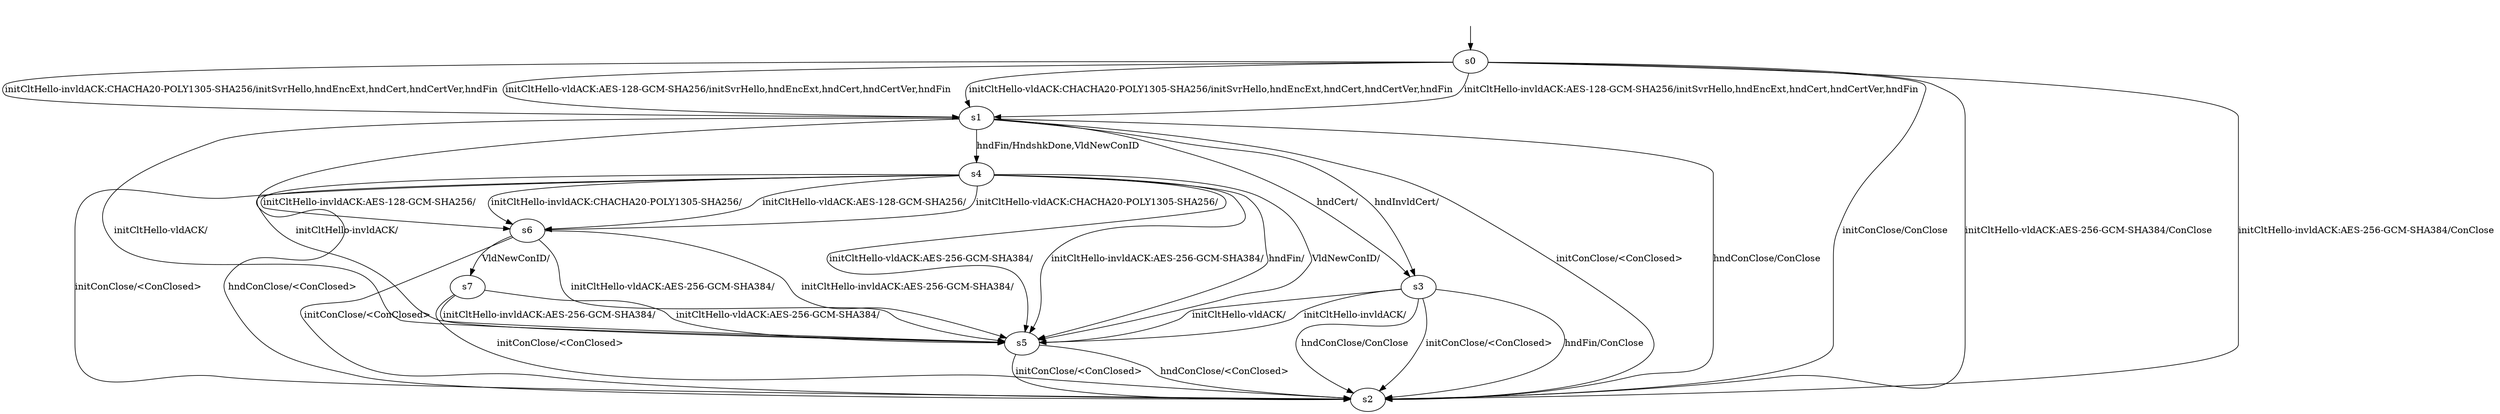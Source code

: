 digraph "kwikModels/kwik-BWRCA-CS-0/learnedModel" {
s0 [label=s0];
s1 [label=s1];
s2 [label=s2];
s3 [label=s3];
s4 [label=s4];
s5 [label=s5];
s6 [label=s6];
s7 [label=s7];
s0 -> s2  [label="initConClose/ConClose "];
s0 -> s1  [label="initCltHello-vldACK:AES-128-GCM-SHA256/initSvrHello,hndEncExt,hndCert,hndCertVer,hndFin "];
s0 -> s2  [label="initCltHello-vldACK:AES-256-GCM-SHA384/ConClose "];
s0 -> s1  [label="initCltHello-vldACK:CHACHA20-POLY1305-SHA256/initSvrHello,hndEncExt,hndCert,hndCertVer,hndFin "];
s0 -> s1  [label="initCltHello-invldACK:AES-128-GCM-SHA256/initSvrHello,hndEncExt,hndCert,hndCertVer,hndFin "];
s0 -> s2  [label="initCltHello-invldACK:AES-256-GCM-SHA384/ConClose "];
s0 -> s1  [label="initCltHello-invldACK:CHACHA20-POLY1305-SHA256/initSvrHello,hndEncExt,hndCert,hndCertVer,hndFin "];
s1 -> s2  [label="initConClose/<ConClosed> "];
s1 -> s5  [label="initCltHello-vldACK/ "];
s1 -> s5  [label="initCltHello-invldACK/ "];
s1 -> s4  [label="hndFin/HndshkDone,VldNewConID "];
s1 -> s2  [label="hndConClose/ConClose "];
s1 -> s3  [label="hndCert/ "];
s1 -> s3  [label="hndInvldCert/ "];
s3 -> s2  [label="initConClose/<ConClosed> "];
s3 -> s5  [label="initCltHello-vldACK/ "];
s3 -> s5  [label="initCltHello-invldACK/ "];
s3 -> s2  [label="hndFin/ConClose "];
s3 -> s2  [label="hndConClose/ConClose "];
s4 -> s2  [label="initConClose/<ConClosed> "];
s4 -> s6  [label="initCltHello-vldACK:AES-128-GCM-SHA256/ "];
s4 -> s5  [label="initCltHello-vldACK:AES-256-GCM-SHA384/ "];
s4 -> s6  [label="initCltHello-vldACK:CHACHA20-POLY1305-SHA256/ "];
s4 -> s6  [label="initCltHello-invldACK:AES-128-GCM-SHA256/ "];
s4 -> s5  [label="initCltHello-invldACK:AES-256-GCM-SHA384/ "];
s4 -> s6  [label="initCltHello-invldACK:CHACHA20-POLY1305-SHA256/ "];
s4 -> s5  [label="hndFin/ "];
s4 -> s2  [label="hndConClose/<ConClosed> "];
s4 -> s5  [label="VldNewConID/ "];
s5 -> s2  [label="initConClose/<ConClosed> "];
s5 -> s2  [label="hndConClose/<ConClosed> "];
s6 -> s2  [label="initConClose/<ConClosed> "];
s6 -> s5  [label="initCltHello-vldACK:AES-256-GCM-SHA384/ "];
s6 -> s5  [label="initCltHello-invldACK:AES-256-GCM-SHA384/ "];
s6 -> s7  [label="VldNewConID/ "];
s7 -> s2  [label="initConClose/<ConClosed> "];
s7 -> s5  [label="initCltHello-vldACK:AES-256-GCM-SHA384/ "];
s7 -> s5  [label="initCltHello-invldACK:AES-256-GCM-SHA384/ "];
__start0 [label="", shape=none];
__start0 -> s0  [label=""];
}
